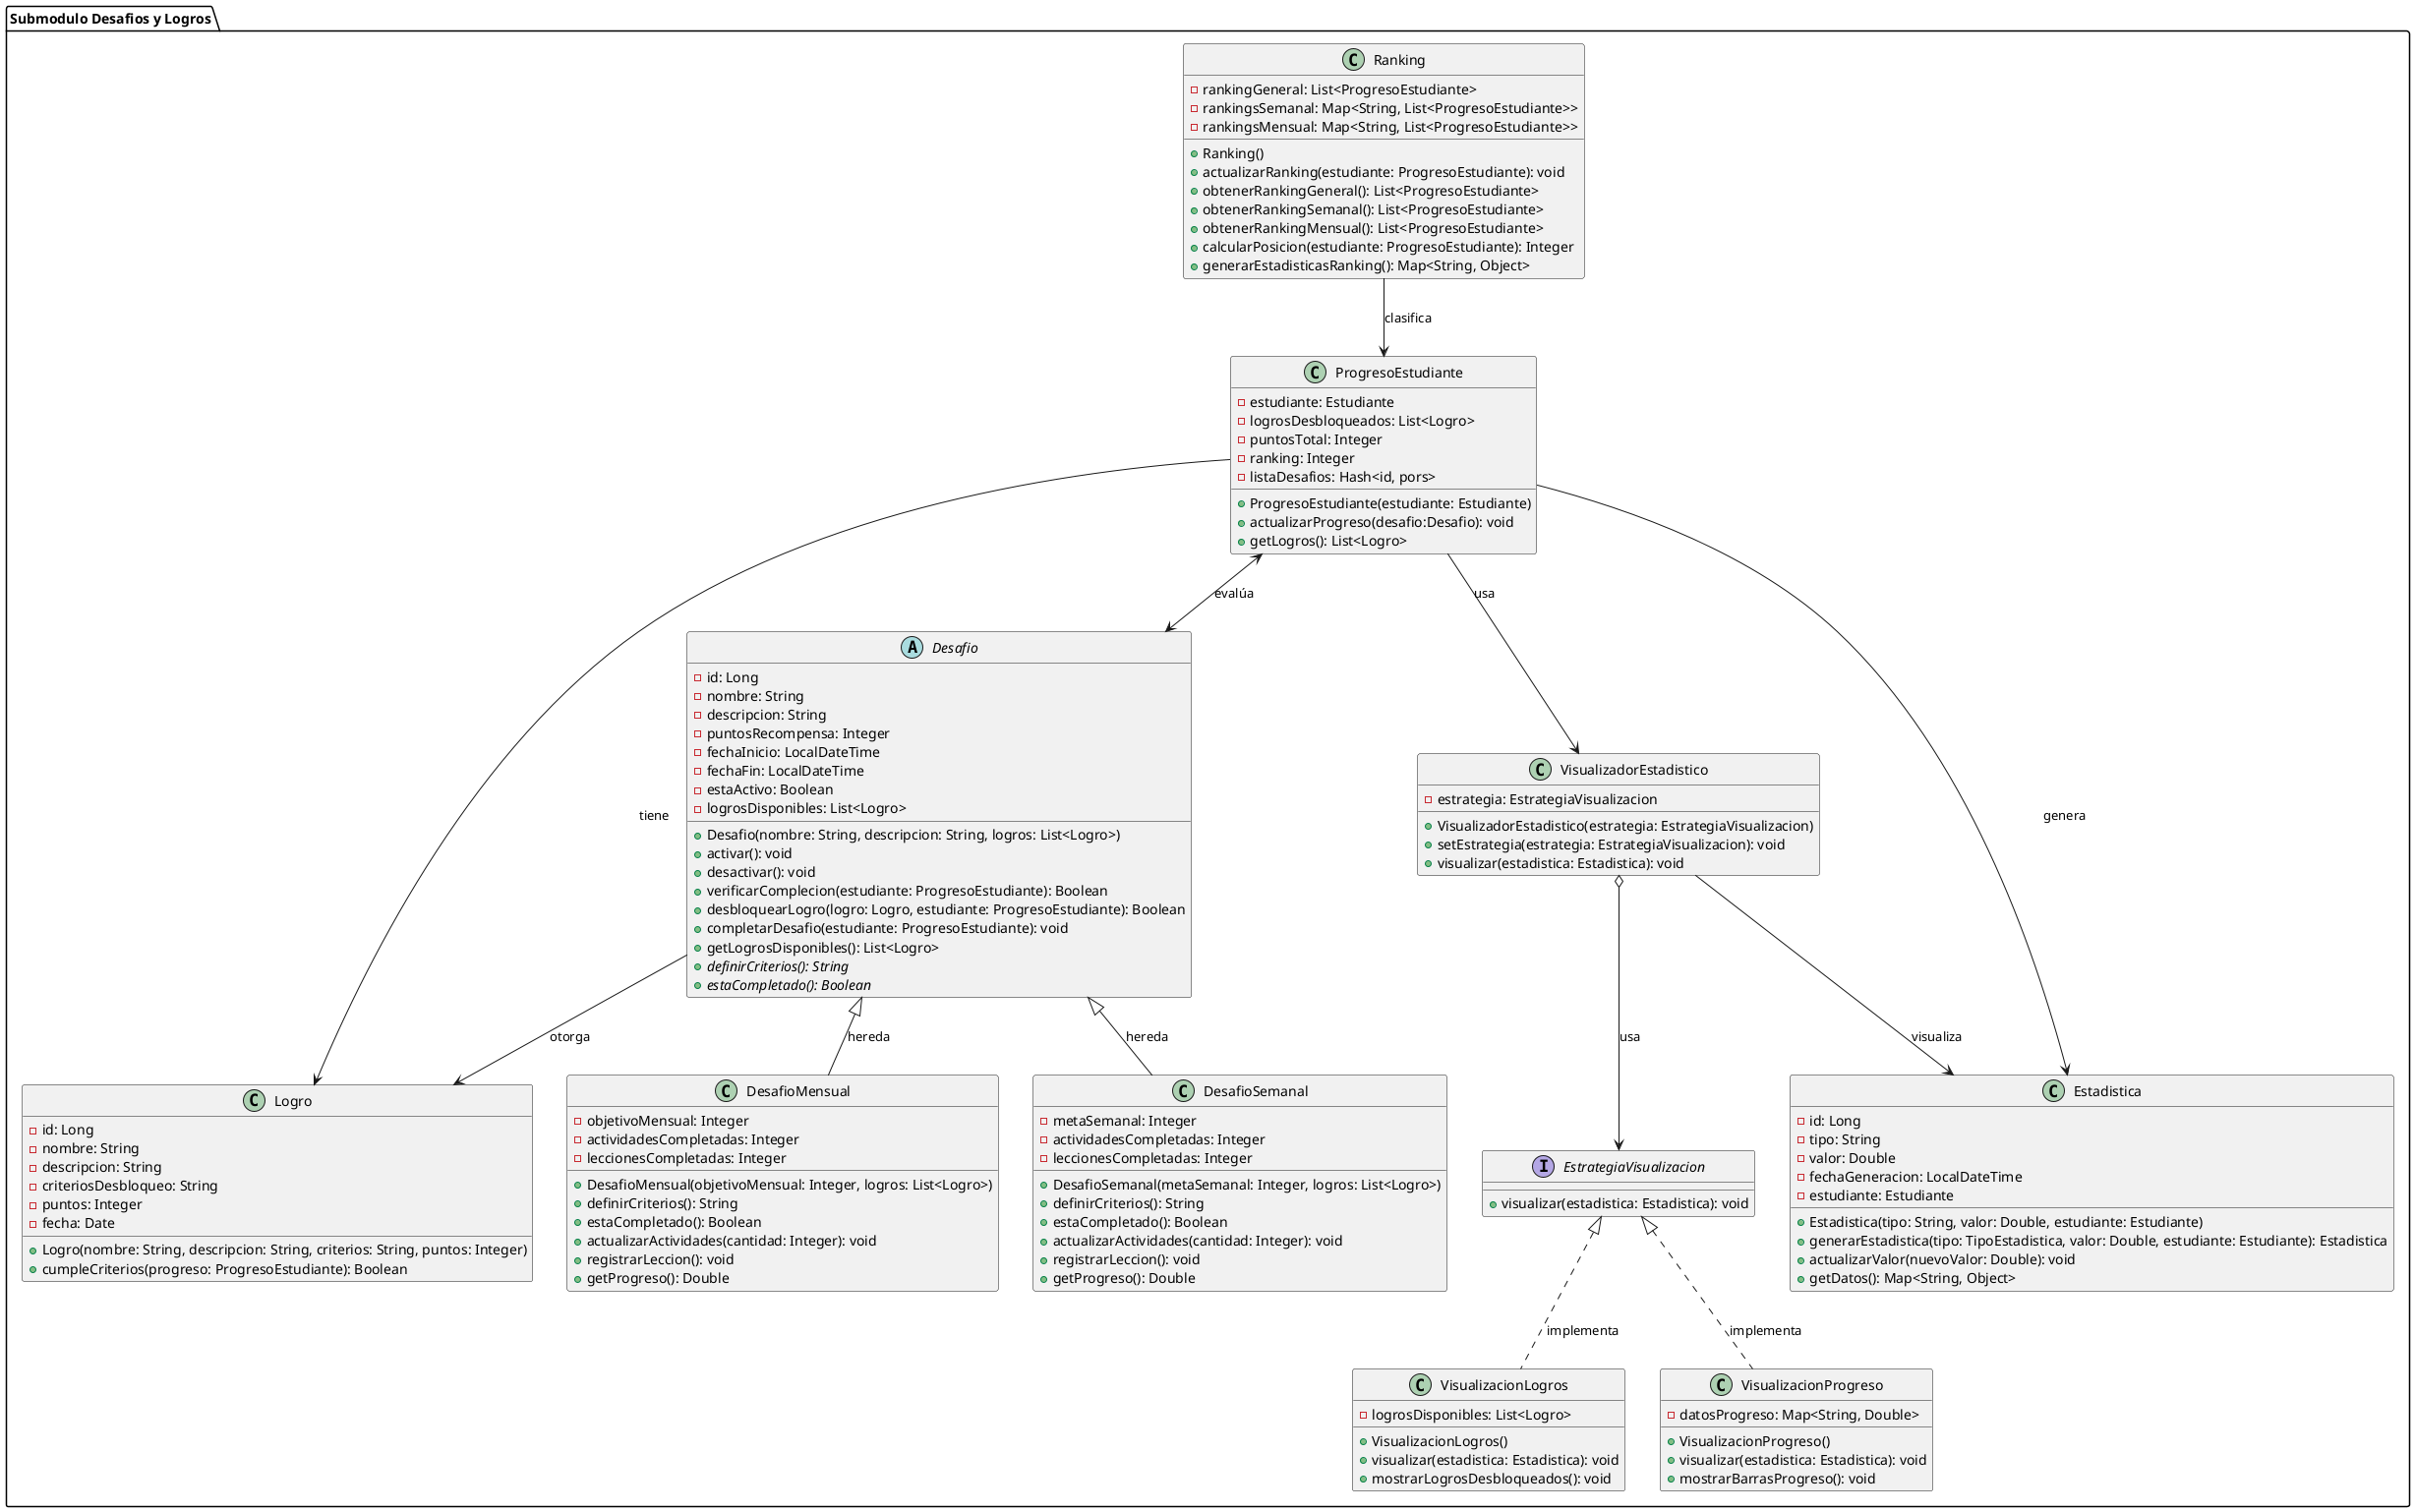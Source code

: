 @startuml
package "Submodulo Desafios y Logros" {
' Interfaces para estrategias de cálculo y visualización

' Entidades

class ProgresoEstudiante {
    -estudiante: Estudiante
    -logrosDesbloqueados: List<Logro>
    -puntosTotal: Integer
    -ranking: Integer
    -listaDesafios: Hash<id, pors>
    

    +ProgresoEstudiante(estudiante: Estudiante)
    +actualizarProgreso(desafio:Desafio): void
    +getLogros(): List<Logro>
}

class Estadistica {
    -id: Long
    -tipo: String
    -valor: Double
    -fechaGeneracion: LocalDateTime
    -estudiante: Estudiante

    +Estadistica(tipo: String, valor: Double, estudiante: Estudiante)
    +generarEstadistica(tipo: TipoEstadistica, valor: Double, estudiante: Estudiante): Estadistica
    +actualizarValor(nuevoValor: Double): void
    +getDatos(): Map<String, Object>
}

class Logro {
    -id: Long
    -nombre: String
    -descripcion: String
    -criteriosDesbloqueo: String
    -puntos: Integer
    -fecha: Date

    +Logro(nombre: String, descripcion: String, criterios: String, puntos: Integer)
    +cumpleCriterios(progreso: ProgresoEstudiante): Boolean
}

' Clase abstracta Desafio (antes CalculadorProgreso)
abstract class Desafio {
    -id: Long
    -nombre: String
    -descripcion: String
    -puntosRecompensa: Integer
    -fechaInicio: LocalDateTime
    -fechaFin: LocalDateTime
    -estaActivo: Boolean
    -logrosDisponibles: List<Logro>
    
    +Desafio(nombre: String, descripcion: String, logros: List<Logro>)
    +activar(): void
    +desactivar(): void
    +verificarComplecion(estudiante: ProgresoEstudiante): Boolean
    +desbloquearLogro(logro: Logro, estudiante: ProgresoEstudiante): Boolean
    +completarDesafio(estudiante: ProgresoEstudiante): void
    +getLogrosDisponibles(): List<Logro>
    {abstract} +definirCriterios(): String
    {abstract} +estaCompletado(): Boolean
}

class DesafioSemanal {
    -metaSemanal: Integer
    -actividadesCompletadas: Integer
    -leccionesCompletadas: Integer
  
    
    +DesafioSemanal(metaSemanal: Integer, logros: List<Logro>)
    +definirCriterios(): String
    +estaCompletado(): Boolean
    +actualizarActividades(cantidad: Integer): void
    +registrarLeccion(): void
    +getProgreso(): Double
}

class DesafioMensual {
    -objetivoMensual: Integer
    -actividadesCompletadas: Integer
    -leccionesCompletadas: Integer
    
    +DesafioMensual(objetivoMensual: Integer, logros: List<Logro>)
    +definirCriterios(): String
    +estaCompletado(): Boolean
    +actualizarActividades(cantidad: Integer): void
    +registrarLeccion(): void
    +getProgreso(): Double
}

' Ranking
class Ranking {
    -rankingGeneral: List<ProgresoEstudiante>
    -rankingsSemanal: Map<String, List<ProgresoEstudiante>>
    -rankingsMensual: Map<String, List<ProgresoEstudiante>>
    
    +Ranking()
    +actualizarRanking(estudiante: ProgresoEstudiante): void
    +obtenerRankingGeneral(): List<ProgresoEstudiante>
    +obtenerRankingSemanal(): List<ProgresoEstudiante>
    +obtenerRankingMensual(): List<ProgresoEstudiante>
    +calcularPosicion(estudiante: ProgresoEstudiante): Integer
    +generarEstadisticasRanking(): Map<String, Object>
}

' Strategy Pattern - Interface para visualización
interface EstrategiaVisualizacion {
    +visualizar(estadistica: Estadistica): void
}

class VisualizacionLogros {
    -logrosDisponibles: List<Logro>
    
    +VisualizacionLogros()
    +visualizar(estadistica: Estadistica): void
    +mostrarLogrosDesbloqueados(): void
}

class VisualizacionProgreso {
    -datosProgreso: Map<String, Double>
    
    +VisualizacionProgreso()
    +visualizar(estadistica: Estadistica): void
    +mostrarBarrasProgreso(): void
}



class VisualizadorEstadistico {
    -estrategia: EstrategiaVisualizacion

    +VisualizadorEstadistico(estrategia: EstrategiaVisualizacion)
    +setEstrategia(estrategia: EstrategiaVisualizacion): void
    +visualizar(estadistica: Estadistica): void
}

' Relaciones
Desafio <|-- DesafioSemanal : "hereda"
Desafio <|-- DesafioMensual : "hereda"
EstrategiaVisualizacion <|.. VisualizacionLogros : "implementa"
EstrategiaVisualizacion <|.. VisualizacionProgreso : "implementa"
VisualizadorEstadistico o--> EstrategiaVisualizacion : "usa"
VisualizadorEstadistico --> Estadistica : "visualiza"
ProgresoEstudiante --> Logro : "tiene"
ProgresoEstudiante --> Estadistica : "genera"
ProgresoEstudiante --> VisualizadorEstadistico : "usa"
ProgresoEstudiante <--> Desafio : "evalúa"
Desafio --> Logro : "otorga"
Ranking --> ProgresoEstudiante : "clasifica"

}
@enduml